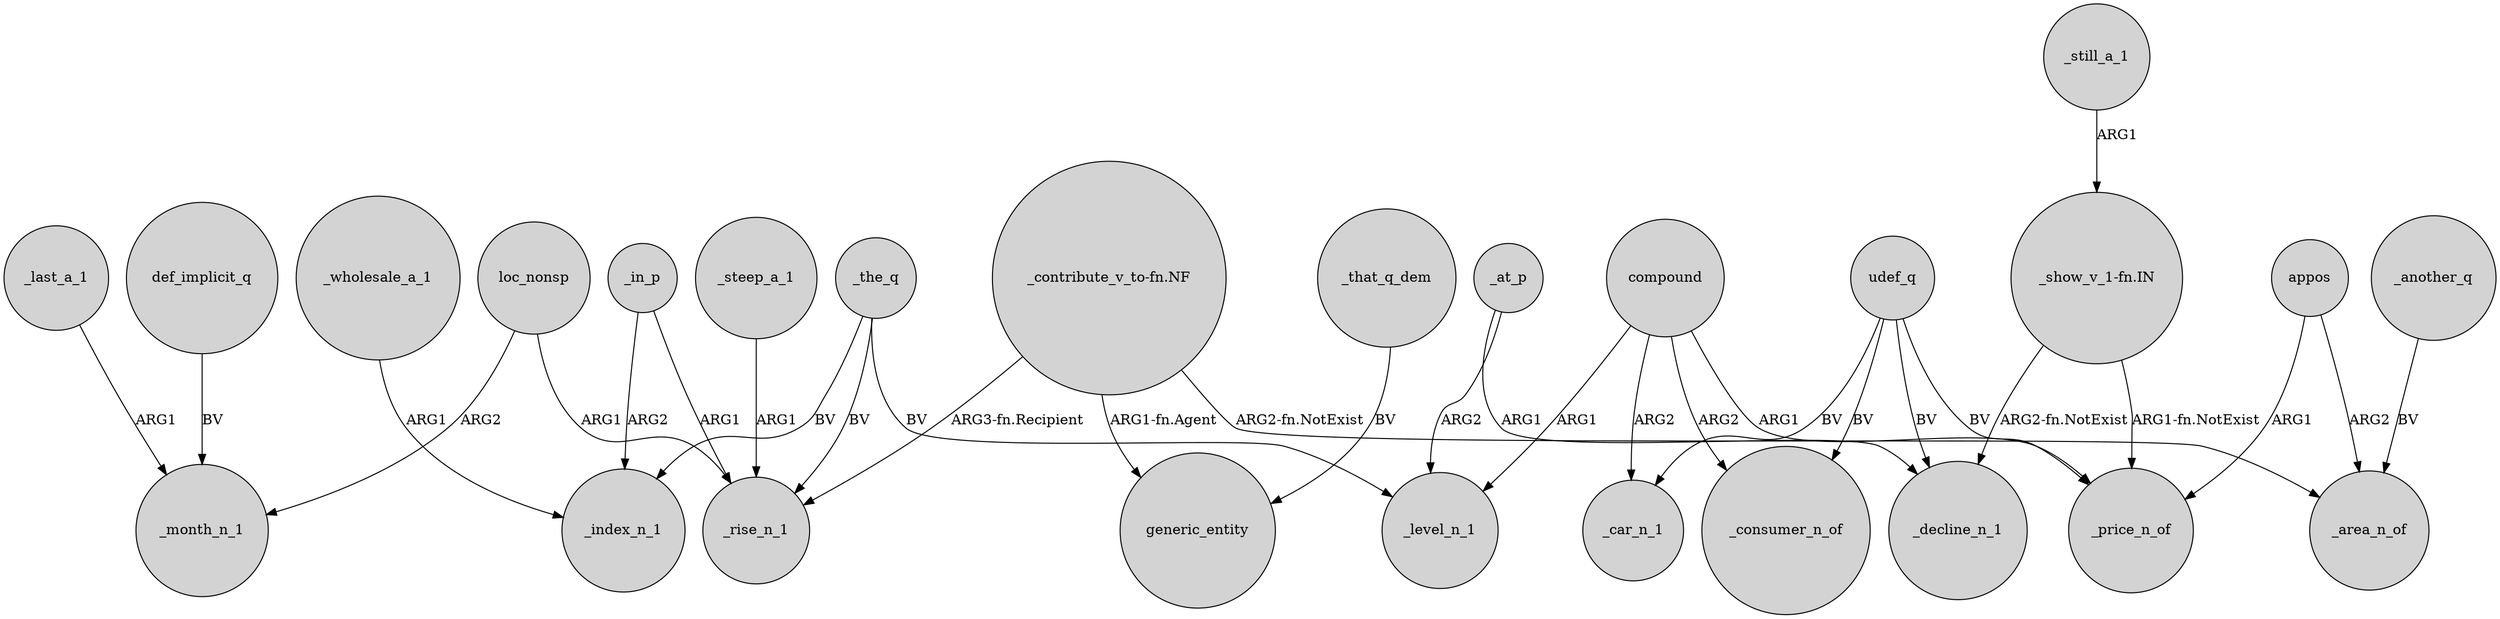 digraph {
	node [shape=circle style=filled]
	def_implicit_q -> _month_n_1 [label=BV]
	udef_q -> _price_n_of [label=BV]
	_that_q_dem -> generic_entity [label=BV]
	_steep_a_1 -> _rise_n_1 [label=ARG1]
	_the_q -> _level_n_1 [label=BV]
	_in_p -> _rise_n_1 [label=ARG1]
	loc_nonsp -> _rise_n_1 [label=ARG1]
	_the_q -> _rise_n_1 [label=BV]
	"_contribute_v_to-fn.NF" -> generic_entity [label="ARG1-fn.Agent"]
	_wholesale_a_1 -> _index_n_1 [label=ARG1]
	"_show_v_1-fn.IN" -> _decline_n_1 [label="ARG2-fn.NotExist"]
	_at_p -> _decline_n_1 [label=ARG1]
	udef_q -> _decline_n_1 [label=BV]
	udef_q -> _consumer_n_of [label=BV]
	appos -> _area_n_of [label=ARG2]
	_at_p -> _level_n_1 [label=ARG2]
	_the_q -> _index_n_1 [label=BV]
	compound -> _consumer_n_of [label=ARG2]
	udef_q -> _car_n_1 [label=BV]
	_last_a_1 -> _month_n_1 [label=ARG1]
	_still_a_1 -> "_show_v_1-fn.IN" [label=ARG1]
	_in_p -> _index_n_1 [label=ARG2]
	"_show_v_1-fn.IN" -> _price_n_of [label="ARG1-fn.NotExist"]
	appos -> _price_n_of [label=ARG1]
	_another_q -> _area_n_of [label=BV]
	compound -> _price_n_of [label=ARG1]
	loc_nonsp -> _month_n_1 [label=ARG2]
	"_contribute_v_to-fn.NF" -> _area_n_of [label="ARG2-fn.NotExist"]
	compound -> _level_n_1 [label=ARG1]
	compound -> _car_n_1 [label=ARG2]
	"_contribute_v_to-fn.NF" -> _rise_n_1 [label="ARG3-fn.Recipient"]
}
